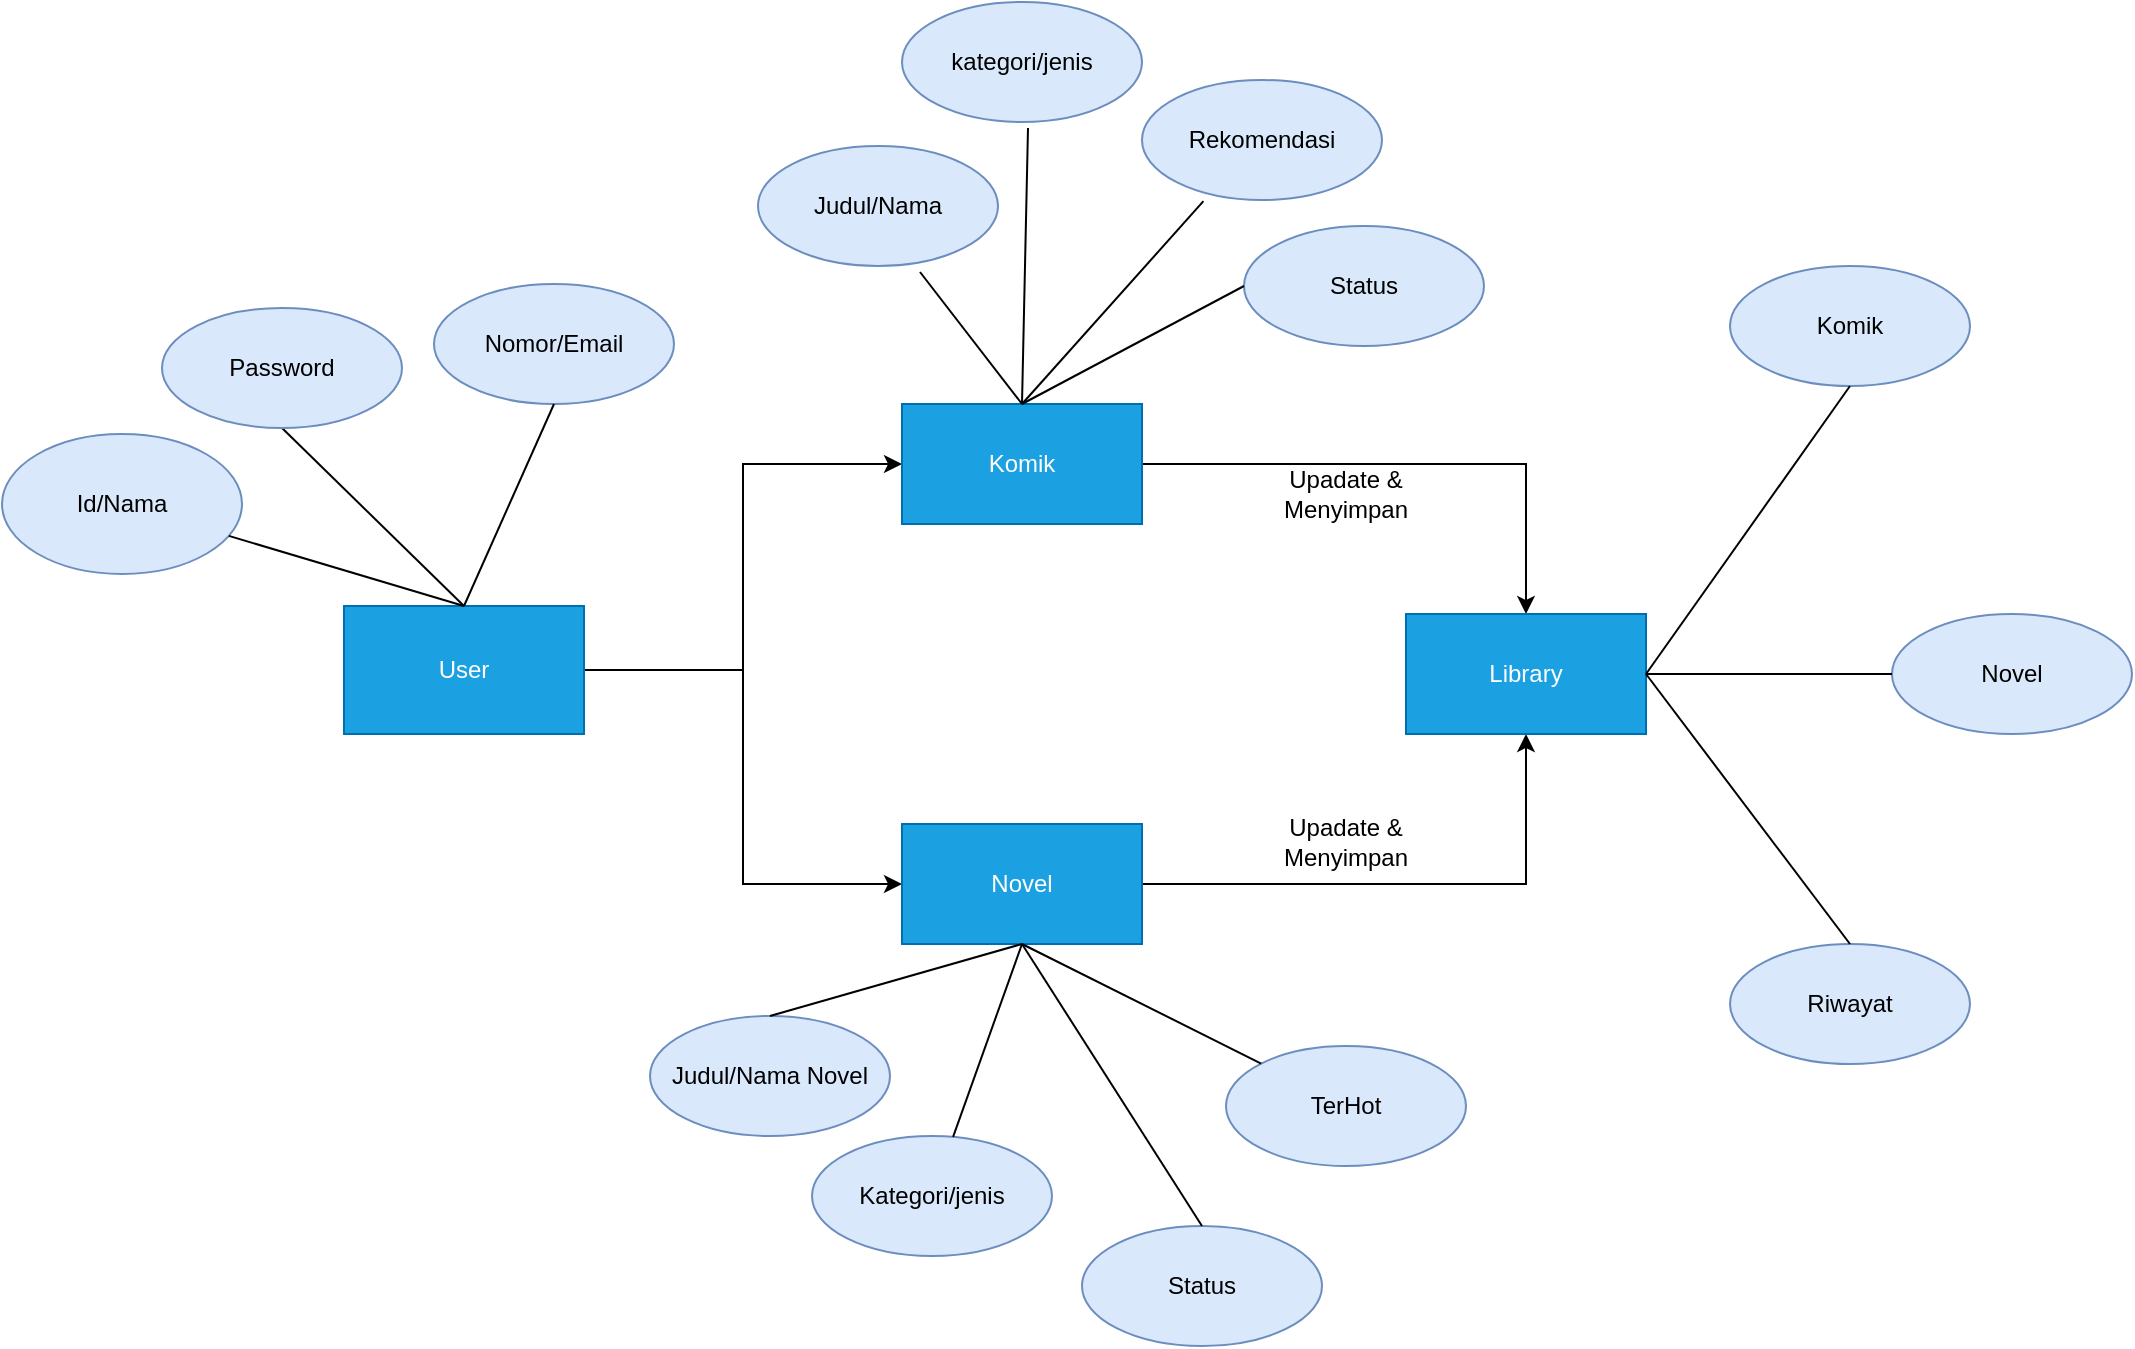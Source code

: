 <mxfile version="17.4.0" type="github">
  <diagram id="R2lEEEUBdFMjLlhIrx00" name="Page-1">
    <mxGraphModel dx="1108" dy="1550" grid="1" gridSize="10" guides="1" tooltips="1" connect="1" arrows="1" fold="1" page="1" pageScale="1" pageWidth="850" pageHeight="1100" math="0" shadow="0" extFonts="Permanent Marker^https://fonts.googleapis.com/css?family=Permanent+Marker">
      <root>
        <mxCell id="0" />
        <mxCell id="1" parent="0" />
        <mxCell id="tYD0B1hd_RP-tMC3nH8o-39" style="edgeStyle=orthogonalEdgeStyle;rounded=0;orthogonalLoop=1;jettySize=auto;html=1;entryX=0;entryY=0.5;entryDx=0;entryDy=0;" edge="1" parent="1" source="tYD0B1hd_RP-tMC3nH8o-41" target="tYD0B1hd_RP-tMC3nH8o-49">
          <mxGeometry relative="1" as="geometry" />
        </mxCell>
        <mxCell id="tYD0B1hd_RP-tMC3nH8o-40" style="edgeStyle=orthogonalEdgeStyle;rounded=0;orthogonalLoop=1;jettySize=auto;html=1;entryX=0;entryY=0.5;entryDx=0;entryDy=0;" edge="1" parent="1" source="tYD0B1hd_RP-tMC3nH8o-41" target="tYD0B1hd_RP-tMC3nH8o-57">
          <mxGeometry relative="1" as="geometry" />
        </mxCell>
        <mxCell id="tYD0B1hd_RP-tMC3nH8o-41" value="User" style="rounded=0;whiteSpace=wrap;html=1;fillColor=#1ba1e2;strokeColor=#006EAF;fontColor=#ffffff;" vertex="1" parent="1">
          <mxGeometry x="406" y="240" width="120" height="64" as="geometry" />
        </mxCell>
        <mxCell id="tYD0B1hd_RP-tMC3nH8o-42" value="Id/Nama" style="ellipse;whiteSpace=wrap;html=1;fillColor=#dae8fc;strokeColor=#6c8ebf;" vertex="1" parent="1">
          <mxGeometry x="235" y="154" width="120" height="70" as="geometry" />
        </mxCell>
        <mxCell id="tYD0B1hd_RP-tMC3nH8o-43" value="" style="endArrow=none;html=1;rounded=0;exitX=0.5;exitY=0;exitDx=0;exitDy=0;" edge="1" parent="1" source="tYD0B1hd_RP-tMC3nH8o-41" target="tYD0B1hd_RP-tMC3nH8o-42">
          <mxGeometry width="50" height="50" relative="1" as="geometry">
            <mxPoint x="250" y="190" as="sourcePoint" />
            <mxPoint x="300" y="140" as="targetPoint" />
          </mxGeometry>
        </mxCell>
        <mxCell id="tYD0B1hd_RP-tMC3nH8o-44" value="" style="endArrow=none;html=1;rounded=0;exitX=0.5;exitY=0;exitDx=0;exitDy=0;entryX=0.5;entryY=1;entryDx=0;entryDy=0;" edge="1" parent="1" source="tYD0B1hd_RP-tMC3nH8o-41" target="tYD0B1hd_RP-tMC3nH8o-46">
          <mxGeometry width="50" height="50" relative="1" as="geometry">
            <mxPoint x="250" y="270" as="sourcePoint" />
            <mxPoint x="240" y="170" as="targetPoint" />
          </mxGeometry>
        </mxCell>
        <mxCell id="tYD0B1hd_RP-tMC3nH8o-45" value="Nomor/Email" style="ellipse;whiteSpace=wrap;html=1;fillColor=#dae8fc;strokeColor=#6c8ebf;" vertex="1" parent="1">
          <mxGeometry x="451" y="79" width="120" height="60" as="geometry" />
        </mxCell>
        <mxCell id="tYD0B1hd_RP-tMC3nH8o-46" value="Password" style="ellipse;whiteSpace=wrap;html=1;fillColor=#dae8fc;strokeColor=#6c8ebf;" vertex="1" parent="1">
          <mxGeometry x="315" y="91" width="120" height="60" as="geometry" />
        </mxCell>
        <mxCell id="tYD0B1hd_RP-tMC3nH8o-47" value="" style="endArrow=none;html=1;rounded=0;entryX=0.5;entryY=1;entryDx=0;entryDy=0;exitX=0.5;exitY=0;exitDx=0;exitDy=0;" edge="1" parent="1" source="tYD0B1hd_RP-tMC3nH8o-41" target="tYD0B1hd_RP-tMC3nH8o-45">
          <mxGeometry width="50" height="50" relative="1" as="geometry">
            <mxPoint x="451" y="208" as="sourcePoint" />
            <mxPoint x="340" y="90" as="targetPoint" />
          </mxGeometry>
        </mxCell>
        <mxCell id="tYD0B1hd_RP-tMC3nH8o-48" style="edgeStyle=orthogonalEdgeStyle;rounded=0;orthogonalLoop=1;jettySize=auto;html=1;entryX=0.5;entryY=1;entryDx=0;entryDy=0;" edge="1" parent="1" source="tYD0B1hd_RP-tMC3nH8o-49" target="tYD0B1hd_RP-tMC3nH8o-68">
          <mxGeometry relative="1" as="geometry" />
        </mxCell>
        <mxCell id="tYD0B1hd_RP-tMC3nH8o-49" value="Novel" style="rounded=0;whiteSpace=wrap;html=1;fillColor=#1ba1e2;strokeColor=#006EAF;fontColor=#ffffff;" vertex="1" parent="1">
          <mxGeometry x="685" y="349" width="120" height="60" as="geometry" />
        </mxCell>
        <mxCell id="tYD0B1hd_RP-tMC3nH8o-50" value="Judul/Nama Novel" style="ellipse;whiteSpace=wrap;html=1;fillColor=#dae8fc;strokeColor=#6c8ebf;" vertex="1" parent="1">
          <mxGeometry x="559" y="445" width="120" height="60" as="geometry" />
        </mxCell>
        <mxCell id="tYD0B1hd_RP-tMC3nH8o-51" value="Kategori/jenis" style="ellipse;whiteSpace=wrap;html=1;fillColor=#dae8fc;strokeColor=#6c8ebf;" vertex="1" parent="1">
          <mxGeometry x="640" y="505" width="120" height="60" as="geometry" />
        </mxCell>
        <mxCell id="tYD0B1hd_RP-tMC3nH8o-52" value="Status" style="ellipse;whiteSpace=wrap;html=1;fillColor=#dae8fc;strokeColor=#6c8ebf;" vertex="1" parent="1">
          <mxGeometry x="775" y="550" width="120" height="60" as="geometry" />
        </mxCell>
        <mxCell id="tYD0B1hd_RP-tMC3nH8o-53" value="TerHot" style="ellipse;whiteSpace=wrap;html=1;fillColor=#dae8fc;strokeColor=#6c8ebf;" vertex="1" parent="1">
          <mxGeometry x="847" y="460" width="120" height="60" as="geometry" />
        </mxCell>
        <mxCell id="tYD0B1hd_RP-tMC3nH8o-54" value="" style="endArrow=none;html=1;rounded=0;exitX=0.5;exitY=1;exitDx=0;exitDy=0;" edge="1" parent="1" source="tYD0B1hd_RP-tMC3nH8o-49" target="tYD0B1hd_RP-tMC3nH8o-51">
          <mxGeometry width="50" height="50" relative="1" as="geometry">
            <mxPoint x="505" y="559" as="sourcePoint" />
            <mxPoint x="394.44" y="499.24" as="targetPoint" />
          </mxGeometry>
        </mxCell>
        <mxCell id="tYD0B1hd_RP-tMC3nH8o-55" value="" style="endArrow=none;html=1;rounded=0;entryX=0.5;entryY=0;entryDx=0;entryDy=0;exitX=0.5;exitY=1;exitDx=0;exitDy=0;" edge="1" parent="1" source="tYD0B1hd_RP-tMC3nH8o-49" target="tYD0B1hd_RP-tMC3nH8o-52">
          <mxGeometry width="50" height="50" relative="1" as="geometry">
            <mxPoint x="505" y="604" as="sourcePoint" />
            <mxPoint x="568" y="442" as="targetPoint" />
          </mxGeometry>
        </mxCell>
        <mxCell id="tYD0B1hd_RP-tMC3nH8o-56" style="edgeStyle=orthogonalEdgeStyle;rounded=0;orthogonalLoop=1;jettySize=auto;html=1;entryX=0.5;entryY=0;entryDx=0;entryDy=0;" edge="1" parent="1" source="tYD0B1hd_RP-tMC3nH8o-57" target="tYD0B1hd_RP-tMC3nH8o-68">
          <mxGeometry relative="1" as="geometry" />
        </mxCell>
        <mxCell id="tYD0B1hd_RP-tMC3nH8o-57" value="Komik" style="rounded=0;whiteSpace=wrap;html=1;fillColor=#1ba1e2;fontColor=#ffffff;strokeColor=#006EAF;" vertex="1" parent="1">
          <mxGeometry x="685" y="139" width="120" height="60" as="geometry" />
        </mxCell>
        <mxCell id="tYD0B1hd_RP-tMC3nH8o-58" value="Judul/Nama" style="ellipse;whiteSpace=wrap;html=1;fillColor=#dae8fc;strokeColor=#6c8ebf;" vertex="1" parent="1">
          <mxGeometry x="613" y="10" width="120" height="60" as="geometry" />
        </mxCell>
        <mxCell id="tYD0B1hd_RP-tMC3nH8o-59" value="Status" style="ellipse;whiteSpace=wrap;html=1;fillColor=#dae8fc;strokeColor=#6c8ebf;" vertex="1" parent="1">
          <mxGeometry x="856" y="50" width="120" height="60" as="geometry" />
        </mxCell>
        <mxCell id="tYD0B1hd_RP-tMC3nH8o-60" value="Rekomendasi" style="ellipse;whiteSpace=wrap;html=1;fillColor=#dae8fc;strokeColor=#6c8ebf;" vertex="1" parent="1">
          <mxGeometry x="805" y="-23" width="120" height="60" as="geometry" />
        </mxCell>
        <mxCell id="tYD0B1hd_RP-tMC3nH8o-61" value="kategori/jenis" style="ellipse;whiteSpace=wrap;html=1;fillColor=#dae8fc;strokeColor=#6c8ebf;" vertex="1" parent="1">
          <mxGeometry x="685" y="-62" width="120" height="60" as="geometry" />
        </mxCell>
        <mxCell id="tYD0B1hd_RP-tMC3nH8o-62" value="" style="endArrow=none;html=1;rounded=0;entryX=0.675;entryY=1.05;entryDx=0;entryDy=0;entryPerimeter=0;exitX=0.5;exitY=0;exitDx=0;exitDy=0;" edge="1" parent="1" source="tYD0B1hd_RP-tMC3nH8o-57" target="tYD0B1hd_RP-tMC3nH8o-58">
          <mxGeometry width="50" height="50" relative="1" as="geometry">
            <mxPoint x="685" y="136" as="sourcePoint" />
            <mxPoint x="798" y="89" as="targetPoint" />
          </mxGeometry>
        </mxCell>
        <mxCell id="tYD0B1hd_RP-tMC3nH8o-63" value="" style="endArrow=none;html=1;rounded=0;exitX=0.5;exitY=0;exitDx=0;exitDy=0;" edge="1" parent="1" source="tYD0B1hd_RP-tMC3nH8o-57">
          <mxGeometry width="50" height="50" relative="1" as="geometry">
            <mxPoint x="757" y="145" as="sourcePoint" />
            <mxPoint x="748" y="1" as="targetPoint" />
          </mxGeometry>
        </mxCell>
        <mxCell id="tYD0B1hd_RP-tMC3nH8o-64" value="" style="endArrow=none;html=1;rounded=0;entryX=0.256;entryY=1.01;entryDx=0;entryDy=0;entryPerimeter=0;exitX=0.5;exitY=0;exitDx=0;exitDy=0;" edge="1" parent="1" source="tYD0B1hd_RP-tMC3nH8o-57" target="tYD0B1hd_RP-tMC3nH8o-60">
          <mxGeometry width="50" height="50" relative="1" as="geometry">
            <mxPoint x="802" y="118" as="sourcePoint" />
            <mxPoint x="757" y="10" as="targetPoint" />
          </mxGeometry>
        </mxCell>
        <mxCell id="tYD0B1hd_RP-tMC3nH8o-65" value="" style="endArrow=none;html=1;rounded=0;entryX=0;entryY=0.5;entryDx=0;entryDy=0;exitX=0.5;exitY=0;exitDx=0;exitDy=0;" edge="1" parent="1" source="tYD0B1hd_RP-tMC3nH8o-57" target="tYD0B1hd_RP-tMC3nH8o-59">
          <mxGeometry width="50" height="50" relative="1" as="geometry">
            <mxPoint x="754.0" y="148.0" as="sourcePoint" />
            <mxPoint x="844.72" y="46.6" as="targetPoint" />
          </mxGeometry>
        </mxCell>
        <mxCell id="tYD0B1hd_RP-tMC3nH8o-66" value="" style="endArrow=none;html=1;rounded=0;entryX=0.5;entryY=0;entryDx=0;entryDy=0;exitX=0.5;exitY=1;exitDx=0;exitDy=0;" edge="1" parent="1" source="tYD0B1hd_RP-tMC3nH8o-49" target="tYD0B1hd_RP-tMC3nH8o-50">
          <mxGeometry width="50" height="50" relative="1" as="geometry">
            <mxPoint x="565.878" y="399" as="sourcePoint" />
            <mxPoint x="583" y="451" as="targetPoint" />
          </mxGeometry>
        </mxCell>
        <mxCell id="tYD0B1hd_RP-tMC3nH8o-67" value="" style="endArrow=none;html=1;rounded=0;entryX=0;entryY=0;entryDx=0;entryDy=0;exitX=0.5;exitY=1;exitDx=0;exitDy=0;" edge="1" parent="1" source="tYD0B1hd_RP-tMC3nH8o-49" target="tYD0B1hd_RP-tMC3nH8o-53">
          <mxGeometry width="50" height="50" relative="1" as="geometry">
            <mxPoint x="556" y="399" as="sourcePoint" />
            <mxPoint x="628" y="505" as="targetPoint" />
          </mxGeometry>
        </mxCell>
        <mxCell id="tYD0B1hd_RP-tMC3nH8o-68" value="Library" style="rounded=0;whiteSpace=wrap;html=1;fillColor=#1ba1e2;strokeColor=#006EAF;fontColor=#ffffff;" vertex="1" parent="1">
          <mxGeometry x="937" y="244" width="120" height="60" as="geometry" />
        </mxCell>
        <mxCell id="tYD0B1hd_RP-tMC3nH8o-69" value="Komik" style="ellipse;whiteSpace=wrap;html=1;fillColor=#dae8fc;strokeColor=#6c8ebf;" vertex="1" parent="1">
          <mxGeometry x="1099" y="70" width="120" height="60" as="geometry" />
        </mxCell>
        <mxCell id="tYD0B1hd_RP-tMC3nH8o-70" value="Novel" style="ellipse;whiteSpace=wrap;html=1;fillColor=#dae8fc;strokeColor=#6c8ebf;" vertex="1" parent="1">
          <mxGeometry x="1180" y="244" width="120" height="60" as="geometry" />
        </mxCell>
        <mxCell id="tYD0B1hd_RP-tMC3nH8o-71" value="Riwayat" style="ellipse;whiteSpace=wrap;html=1;fillColor=#dae8fc;strokeColor=#6c8ebf;" vertex="1" parent="1">
          <mxGeometry x="1099" y="409" width="120" height="60" as="geometry" />
        </mxCell>
        <mxCell id="tYD0B1hd_RP-tMC3nH8o-72" value="Upadate &amp;amp; Menyimpan" style="text;html=1;strokeColor=none;fillColor=none;align=center;verticalAlign=middle;whiteSpace=wrap;rounded=0;" vertex="1" parent="1">
          <mxGeometry x="877" y="169" width="60" height="30" as="geometry" />
        </mxCell>
        <mxCell id="tYD0B1hd_RP-tMC3nH8o-73" value="Upadate &amp;amp; Menyimpan" style="text;html=1;strokeColor=none;fillColor=none;align=center;verticalAlign=middle;whiteSpace=wrap;rounded=0;" vertex="1" parent="1">
          <mxGeometry x="877" y="343" width="60" height="30" as="geometry" />
        </mxCell>
        <mxCell id="tYD0B1hd_RP-tMC3nH8o-74" value="" style="endArrow=none;html=1;rounded=0;entryX=0.5;entryY=1;entryDx=0;entryDy=0;exitX=1;exitY=0.5;exitDx=0;exitDy=0;" edge="1" parent="1" source="tYD0B1hd_RP-tMC3nH8o-68" target="tYD0B1hd_RP-tMC3nH8o-69">
          <mxGeometry width="50" height="50" relative="1" as="geometry">
            <mxPoint x="1090" y="271" as="sourcePoint" />
            <mxPoint x="1174" y="224" as="targetPoint" />
          </mxGeometry>
        </mxCell>
        <mxCell id="tYD0B1hd_RP-tMC3nH8o-75" value="" style="endArrow=none;html=1;rounded=0;entryX=0;entryY=0.5;entryDx=0;entryDy=0;exitX=1;exitY=0.5;exitDx=0;exitDy=0;" edge="1" parent="1" source="tYD0B1hd_RP-tMC3nH8o-68" target="tYD0B1hd_RP-tMC3nH8o-70">
          <mxGeometry width="50" height="50" relative="1" as="geometry">
            <mxPoint x="1066" y="283.0" as="sourcePoint" />
            <mxPoint x="1168" y="139.0" as="targetPoint" />
          </mxGeometry>
        </mxCell>
        <mxCell id="tYD0B1hd_RP-tMC3nH8o-76" value="" style="endArrow=none;html=1;rounded=0;entryX=0.5;entryY=0;entryDx=0;entryDy=0;exitX=1;exitY=0.5;exitDx=0;exitDy=0;" edge="1" parent="1" source="tYD0B1hd_RP-tMC3nH8o-68" target="tYD0B1hd_RP-tMC3nH8o-71">
          <mxGeometry width="50" height="50" relative="1" as="geometry">
            <mxPoint x="1099" y="298" as="sourcePoint" />
            <mxPoint x="1168" y="139.0" as="targetPoint" />
          </mxGeometry>
        </mxCell>
      </root>
    </mxGraphModel>
  </diagram>
</mxfile>
